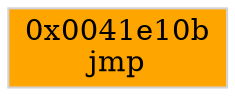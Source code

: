 strict digraph G {
	graph [bgcolor=transparent,
		name=G
	];
	node [color=lightsteelblue,
		fillcolor=lightsteelblue,
		shape=rectangle,
		style=filled
	];
	"0x0041e10b"	[color=lightgrey,
		fillcolor=orange,
		label="0x0041e10b
jmp"];
}
